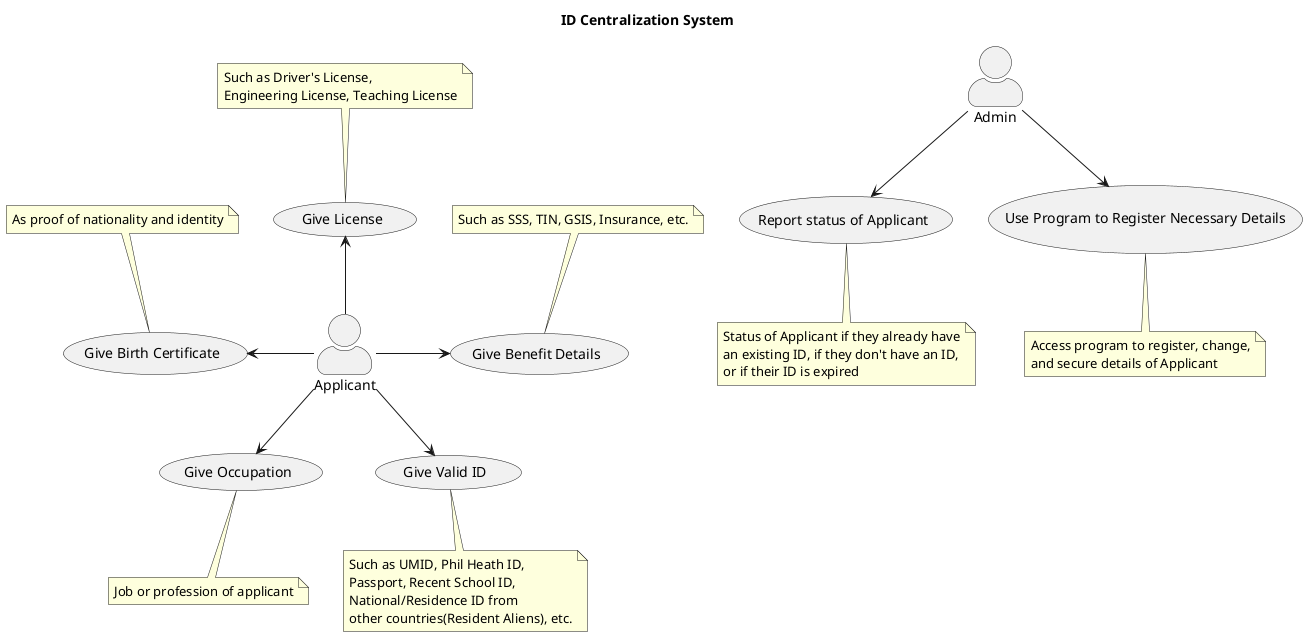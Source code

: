 @startuml
skinparam actorStyle awesome
title "ID Centralization System"
:Applicant: -left-> (Use1)
:Applicant: -right-> (Use2)
:Applicant: -down-> (Use3)
:Applicant: -up-> (Use4)
:Applicant: --> (Use5)
"Give Birth Certificate" as (Use1)
note top of (Use1)
As proof of nationality and identity
endnote

"Give Benefit Details" as (Use2)
note top of (Use2)
Such as SSS, TIN, GSIS, Insurance, etc.
endnote

"Give Occupation" as (Use3)
note bottom of (Use3)
Job or profession of applicant
endnote

"Give License" as (Use4)
note top of (Use4)
Such as Driver's License,
Engineering License, Teaching License
endnote

"Give Valid ID" as (Use5)
note bottom of (Use5)
Such as UMID, Phil Heath ID,
Passport, Recent School ID,
National/Residence ID from
other countries(Resident Aliens), etc.
endnote

"Admin" as Admin
Admin --> (AdminUse1)
Admin --> (AdminUse2)
"Report status of Applicant" as (AdminUse1)
note bottom of (AdminUse1)
Status of Applicant if they already have
an existing ID, if they don't have an ID,
or if their ID is expired
endnote

"Use Program to Register Necessary Details" as (AdminUse2)
note bottom of (AdminUse2)
Access program to register, change,
and secure details of Applicant
endnote
@enduml
